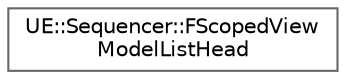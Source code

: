 digraph "Graphical Class Hierarchy"
{
 // INTERACTIVE_SVG=YES
 // LATEX_PDF_SIZE
  bgcolor="transparent";
  edge [fontname=Helvetica,fontsize=10,labelfontname=Helvetica,labelfontsize=10];
  node [fontname=Helvetica,fontsize=10,shape=box,height=0.2,width=0.4];
  rankdir="LR";
  Node0 [id="Node000000",label="UE::Sequencer::FScopedView\lModelListHead",height=0.2,width=0.4,color="grey40", fillcolor="white", style="filled",URL="$d0/d02/structUE_1_1Sequencer_1_1FScopedViewModelListHead.html",tooltip="Scoped object that adds a temporary child list to the specified model of the specified type."];
}
